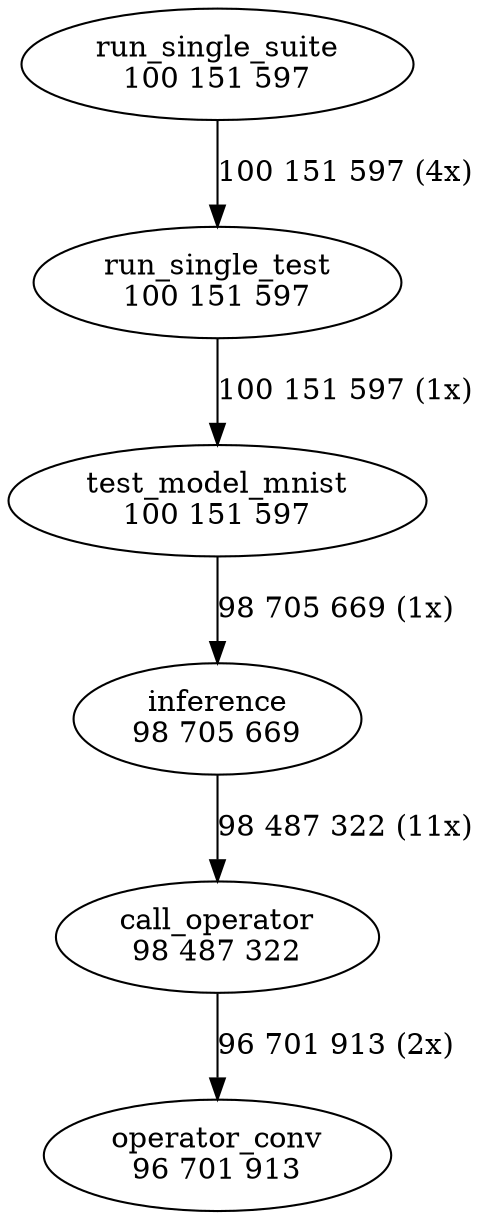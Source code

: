 digraph "callgraph" {
  F7ff7a147aa80 [label="run_single_test\n100 151 597"];
  F7ff7a147b890 [label="test_model_mnist\n100 151 597"];
  F7ff7a1482e20 [label="run_single_suite\n100 151 597"];
  F7ff7a1493a80 [label="inference\n98 705 669"];
  F7ff7a1494450 [label="call_operator\n98 487 322"];
  F7ff7a1495bb0 [label="operator_conv\n96 701 913"];
  F7ff7a147aa80 -> F7ff7a147b890 [weight=2,label="100 151 597 (1x)"];
  F7ff7a147b890 -> F7ff7a1493a80 [weight=2,label="98 705 669 (1x)"];
  F7ff7a1482e20 -> F7ff7a147aa80 [weight=2,label="100 151 597 (4x)"];
  F7ff7a1493a80 -> F7ff7a1494450 [weight=2,label="98 487 322 (11x)"];
  F7ff7a1494450 -> F7ff7a1495bb0 [weight=2,label="96 701 913 (2x)"];
}
